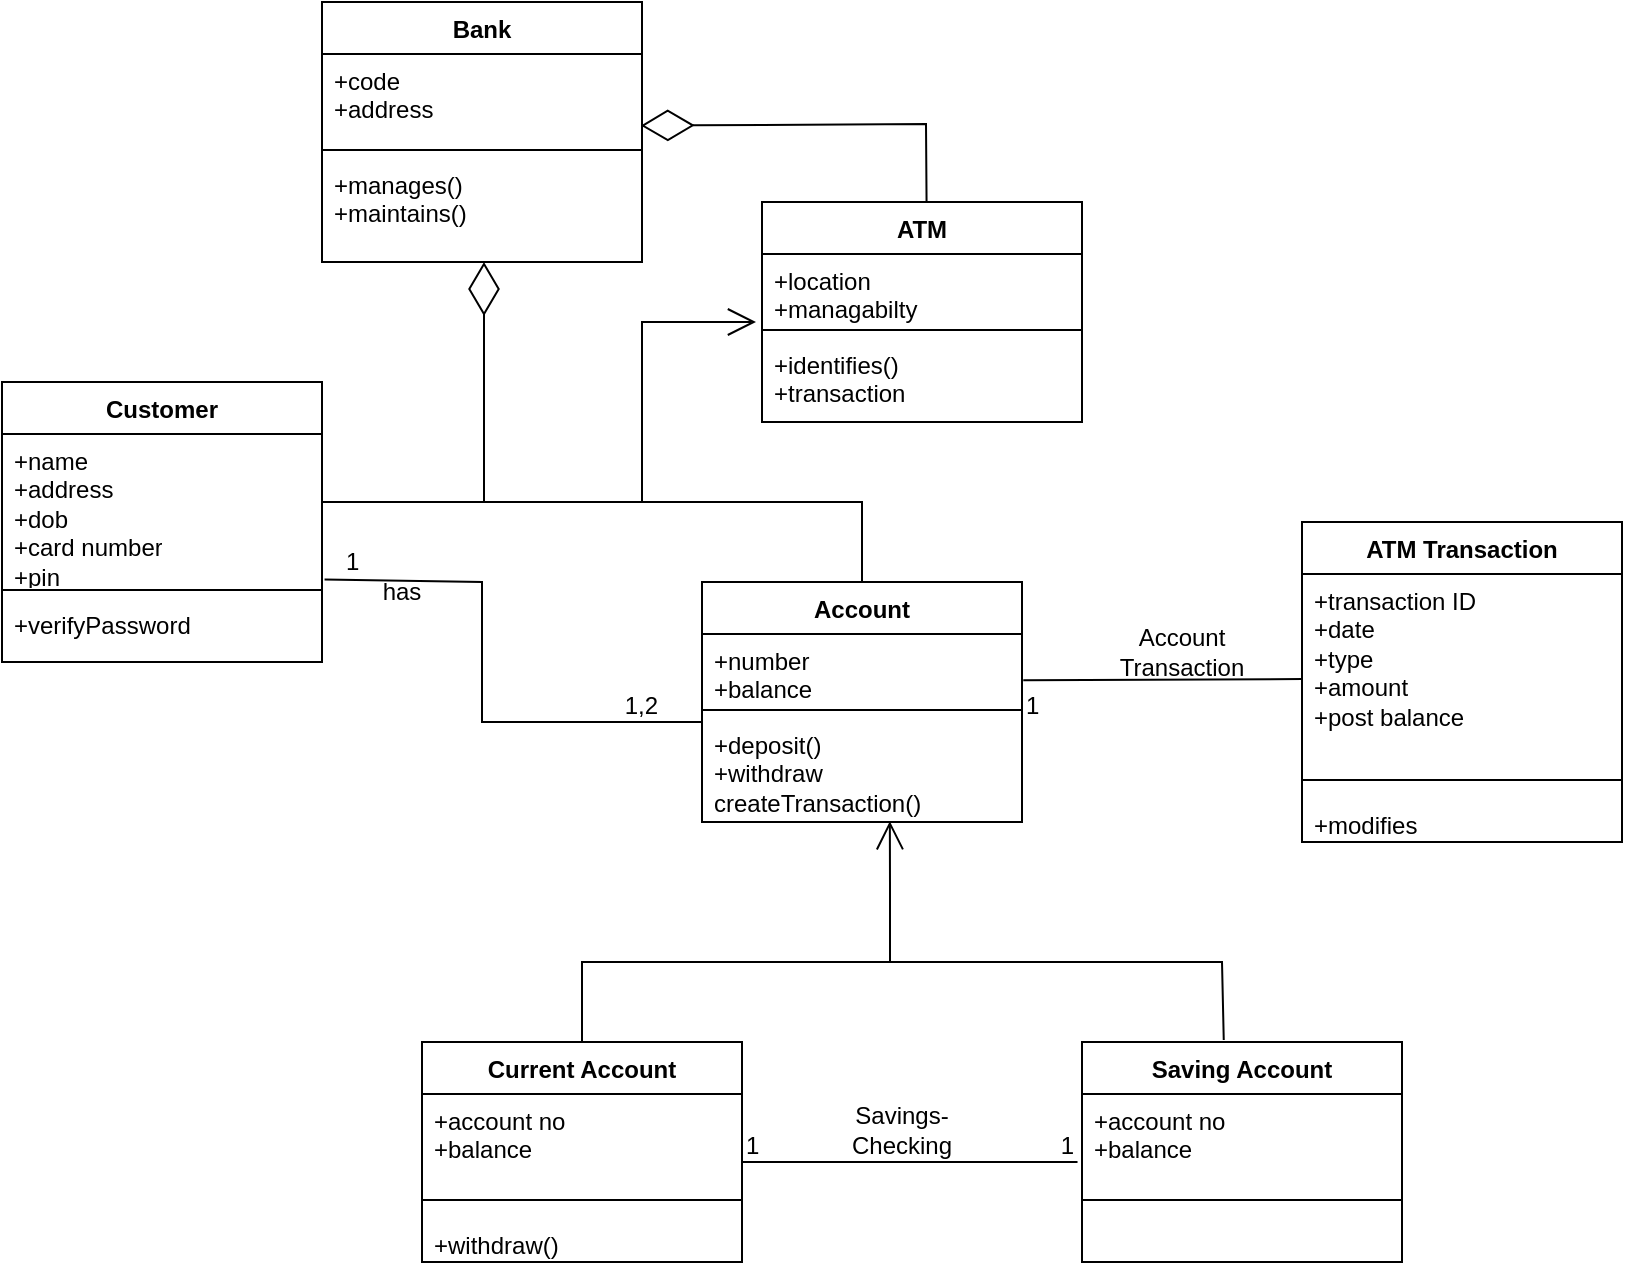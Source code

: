 <mxfile version="28.1.0">
  <diagram name="Page-1" id="JDQV7JlKgYoITzz3pqc2">
    <mxGraphModel dx="1147" dy="563" grid="1" gridSize="10" guides="1" tooltips="1" connect="1" arrows="1" fold="1" page="1" pageScale="1" pageWidth="850" pageHeight="1100" math="0" shadow="0">
      <root>
        <mxCell id="0" />
        <mxCell id="1" parent="0" />
        <mxCell id="pr6j3aNBwpCI1W8KptXL-4" value="Bank" style="swimlane;fontStyle=1;align=center;verticalAlign=top;childLayout=stackLayout;horizontal=1;startSize=26;horizontalStack=0;resizeParent=1;resizeParentMax=0;resizeLast=0;collapsible=1;marginBottom=0;whiteSpace=wrap;html=1;" vertex="1" parent="1">
          <mxGeometry x="190" y="40" width="160" height="130" as="geometry" />
        </mxCell>
        <mxCell id="pr6j3aNBwpCI1W8KptXL-5" value="+code&lt;div&gt;+address&lt;/div&gt;" style="text;strokeColor=none;fillColor=none;align=left;verticalAlign=top;spacingLeft=4;spacingRight=4;overflow=hidden;rotatable=0;points=[[0,0.5],[1,0.5]];portConstraint=eastwest;whiteSpace=wrap;html=1;" vertex="1" parent="pr6j3aNBwpCI1W8KptXL-4">
          <mxGeometry y="26" width="160" height="44" as="geometry" />
        </mxCell>
        <mxCell id="pr6j3aNBwpCI1W8KptXL-6" value="" style="line;strokeWidth=1;fillColor=none;align=left;verticalAlign=middle;spacingTop=-1;spacingLeft=3;spacingRight=3;rotatable=0;labelPosition=right;points=[];portConstraint=eastwest;strokeColor=inherit;" vertex="1" parent="pr6j3aNBwpCI1W8KptXL-4">
          <mxGeometry y="70" width="160" height="8" as="geometry" />
        </mxCell>
        <mxCell id="pr6j3aNBwpCI1W8KptXL-7" value="+manages()&lt;div&gt;+maintains()&lt;/div&gt;" style="text;strokeColor=none;fillColor=none;align=left;verticalAlign=top;spacingLeft=4;spacingRight=4;overflow=hidden;rotatable=0;points=[[0,0.5],[1,0.5]];portConstraint=eastwest;whiteSpace=wrap;html=1;" vertex="1" parent="pr6j3aNBwpCI1W8KptXL-4">
          <mxGeometry y="78" width="160" height="52" as="geometry" />
        </mxCell>
        <mxCell id="pr6j3aNBwpCI1W8KptXL-9" value="Customer" style="swimlane;fontStyle=1;align=center;verticalAlign=top;childLayout=stackLayout;horizontal=1;startSize=26;horizontalStack=0;resizeParent=1;resizeParentMax=0;resizeLast=0;collapsible=1;marginBottom=0;whiteSpace=wrap;html=1;" vertex="1" parent="1">
          <mxGeometry x="30" y="230" width="160" height="140" as="geometry" />
        </mxCell>
        <mxCell id="pr6j3aNBwpCI1W8KptXL-10" value="+name&lt;div&gt;+address&lt;/div&gt;&lt;div&gt;+dob&lt;/div&gt;&lt;div&gt;+card number&lt;/div&gt;&lt;div&gt;+pin&lt;/div&gt;" style="text;strokeColor=none;fillColor=none;align=left;verticalAlign=top;spacingLeft=4;spacingRight=4;overflow=hidden;rotatable=0;points=[[0,0.5],[1,0.5]];portConstraint=eastwest;whiteSpace=wrap;html=1;" vertex="1" parent="pr6j3aNBwpCI1W8KptXL-9">
          <mxGeometry y="26" width="160" height="74" as="geometry" />
        </mxCell>
        <mxCell id="pr6j3aNBwpCI1W8KptXL-11" value="" style="line;strokeWidth=1;fillColor=none;align=left;verticalAlign=middle;spacingTop=-1;spacingLeft=3;spacingRight=3;rotatable=0;labelPosition=right;points=[];portConstraint=eastwest;strokeColor=inherit;" vertex="1" parent="pr6j3aNBwpCI1W8KptXL-9">
          <mxGeometry y="100" width="160" height="8" as="geometry" />
        </mxCell>
        <mxCell id="pr6j3aNBwpCI1W8KptXL-12" value="+verifyPassword" style="text;strokeColor=none;fillColor=none;align=left;verticalAlign=top;spacingLeft=4;spacingRight=4;overflow=hidden;rotatable=0;points=[[0,0.5],[1,0.5]];portConstraint=eastwest;whiteSpace=wrap;html=1;" vertex="1" parent="pr6j3aNBwpCI1W8KptXL-9">
          <mxGeometry y="108" width="160" height="32" as="geometry" />
        </mxCell>
        <mxCell id="pr6j3aNBwpCI1W8KptXL-17" value="ATM" style="swimlane;fontStyle=1;align=center;verticalAlign=top;childLayout=stackLayout;horizontal=1;startSize=26;horizontalStack=0;resizeParent=1;resizeParentMax=0;resizeLast=0;collapsible=1;marginBottom=0;whiteSpace=wrap;html=1;" vertex="1" parent="1">
          <mxGeometry x="410" y="140" width="160" height="110" as="geometry" />
        </mxCell>
        <mxCell id="pr6j3aNBwpCI1W8KptXL-18" value="+location&lt;div&gt;+managabilty&lt;/div&gt;" style="text;strokeColor=none;fillColor=none;align=left;verticalAlign=top;spacingLeft=4;spacingRight=4;overflow=hidden;rotatable=0;points=[[0,0.5],[1,0.5]];portConstraint=eastwest;whiteSpace=wrap;html=1;" vertex="1" parent="pr6j3aNBwpCI1W8KptXL-17">
          <mxGeometry y="26" width="160" height="34" as="geometry" />
        </mxCell>
        <mxCell id="pr6j3aNBwpCI1W8KptXL-19" value="" style="line;strokeWidth=1;fillColor=none;align=left;verticalAlign=middle;spacingTop=-1;spacingLeft=3;spacingRight=3;rotatable=0;labelPosition=right;points=[];portConstraint=eastwest;strokeColor=inherit;" vertex="1" parent="pr6j3aNBwpCI1W8KptXL-17">
          <mxGeometry y="60" width="160" height="8" as="geometry" />
        </mxCell>
        <mxCell id="pr6j3aNBwpCI1W8KptXL-20" value="+identifies()&lt;div&gt;+transaction&lt;/div&gt;" style="text;strokeColor=none;fillColor=none;align=left;verticalAlign=top;spacingLeft=4;spacingRight=4;overflow=hidden;rotatable=0;points=[[0,0.5],[1,0.5]];portConstraint=eastwest;whiteSpace=wrap;html=1;" vertex="1" parent="pr6j3aNBwpCI1W8KptXL-17">
          <mxGeometry y="68" width="160" height="42" as="geometry" />
        </mxCell>
        <mxCell id="pr6j3aNBwpCI1W8KptXL-39" value="" style="endArrow=diamondThin;endFill=0;endSize=24;html=1;rounded=0;exitX=0.533;exitY=-0.011;exitDx=0;exitDy=0;exitPerimeter=0;entryX=1.015;entryY=0.791;entryDx=0;entryDy=0;entryPerimeter=0;" edge="1" parent="1">
          <mxGeometry width="160" relative="1" as="geometry">
            <mxPoint x="492.28" y="139.79" as="sourcePoint" />
            <mxPoint x="349.4" y="101.804" as="targetPoint" />
            <Array as="points">
              <mxPoint x="492" y="101" />
            </Array>
          </mxGeometry>
        </mxCell>
        <mxCell id="pr6j3aNBwpCI1W8KptXL-44" value="" style="endArrow=diamondThin;endFill=0;endSize=24;html=1;rounded=0;" edge="1" parent="1">
          <mxGeometry width="160" relative="1" as="geometry">
            <mxPoint x="271" y="290" as="sourcePoint" />
            <mxPoint x="271" y="170" as="targetPoint" />
          </mxGeometry>
        </mxCell>
        <mxCell id="pr6j3aNBwpCI1W8KptXL-47" value="" style="endArrow=open;endFill=1;endSize=12;html=1;rounded=0;" edge="1" parent="1">
          <mxGeometry width="160" relative="1" as="geometry">
            <mxPoint x="190" y="290" as="sourcePoint" />
            <mxPoint x="407" y="200" as="targetPoint" />
            <Array as="points">
              <mxPoint x="350" y="290" />
              <mxPoint x="350" y="200" />
            </Array>
          </mxGeometry>
        </mxCell>
        <mxCell id="pr6j3aNBwpCI1W8KptXL-52" value="Account" style="swimlane;fontStyle=1;align=center;verticalAlign=top;childLayout=stackLayout;horizontal=1;startSize=26;horizontalStack=0;resizeParent=1;resizeParentMax=0;resizeLast=0;collapsible=1;marginBottom=0;whiteSpace=wrap;html=1;" vertex="1" parent="1">
          <mxGeometry x="380" y="330" width="160" height="120" as="geometry" />
        </mxCell>
        <mxCell id="pr6j3aNBwpCI1W8KptXL-53" value="+number&lt;div&gt;+balance&lt;/div&gt;" style="text;strokeColor=none;fillColor=none;align=left;verticalAlign=top;spacingLeft=4;spacingRight=4;overflow=hidden;rotatable=0;points=[[0,0.5],[1,0.5]];portConstraint=eastwest;whiteSpace=wrap;html=1;" vertex="1" parent="pr6j3aNBwpCI1W8KptXL-52">
          <mxGeometry y="26" width="160" height="34" as="geometry" />
        </mxCell>
        <mxCell id="pr6j3aNBwpCI1W8KptXL-54" value="" style="line;strokeWidth=1;fillColor=none;align=left;verticalAlign=middle;spacingTop=-1;spacingLeft=3;spacingRight=3;rotatable=0;labelPosition=right;points=[];portConstraint=eastwest;strokeColor=inherit;" vertex="1" parent="pr6j3aNBwpCI1W8KptXL-52">
          <mxGeometry y="60" width="160" height="8" as="geometry" />
        </mxCell>
        <mxCell id="pr6j3aNBwpCI1W8KptXL-55" value="+deposit()&lt;div&gt;+withdraw&lt;/div&gt;&lt;div&gt;createTransaction()&lt;/div&gt;" style="text;strokeColor=none;fillColor=none;align=left;verticalAlign=top;spacingLeft=4;spacingRight=4;overflow=hidden;rotatable=0;points=[[0,0.5],[1,0.5]];portConstraint=eastwest;whiteSpace=wrap;html=1;" vertex="1" parent="pr6j3aNBwpCI1W8KptXL-52">
          <mxGeometry y="68" width="160" height="52" as="geometry" />
        </mxCell>
        <mxCell id="pr6j3aNBwpCI1W8KptXL-65" value="" style="endArrow=none;html=1;rounded=0;entryX=0.5;entryY=0;entryDx=0;entryDy=0;" edge="1" parent="1" target="pr6j3aNBwpCI1W8KptXL-52">
          <mxGeometry relative="1" as="geometry">
            <mxPoint x="350" y="290" as="sourcePoint" />
            <mxPoint x="510" y="290" as="targetPoint" />
            <Array as="points">
              <mxPoint x="460" y="290" />
            </Array>
          </mxGeometry>
        </mxCell>
        <mxCell id="pr6j3aNBwpCI1W8KptXL-66" value="ATM Transaction" style="swimlane;fontStyle=1;align=center;verticalAlign=top;childLayout=stackLayout;horizontal=1;startSize=26;horizontalStack=0;resizeParent=1;resizeParentMax=0;resizeLast=0;collapsible=1;marginBottom=0;whiteSpace=wrap;html=1;" vertex="1" parent="1">
          <mxGeometry x="680" y="300" width="160" height="160" as="geometry" />
        </mxCell>
        <mxCell id="pr6j3aNBwpCI1W8KptXL-67" value="+transaction ID&lt;div&gt;+date&lt;/div&gt;&lt;div&gt;+type&lt;/div&gt;&lt;div&gt;+amount&lt;/div&gt;&lt;div&gt;+post balance&lt;/div&gt;" style="text;strokeColor=none;fillColor=none;align=left;verticalAlign=top;spacingLeft=4;spacingRight=4;overflow=hidden;rotatable=0;points=[[0,0.5],[1,0.5]];portConstraint=eastwest;whiteSpace=wrap;html=1;" vertex="1" parent="pr6j3aNBwpCI1W8KptXL-66">
          <mxGeometry y="26" width="160" height="94" as="geometry" />
        </mxCell>
        <mxCell id="pr6j3aNBwpCI1W8KptXL-68" value="" style="line;strokeWidth=1;fillColor=none;align=left;verticalAlign=middle;spacingTop=-1;spacingLeft=3;spacingRight=3;rotatable=0;labelPosition=right;points=[];portConstraint=eastwest;strokeColor=inherit;" vertex="1" parent="pr6j3aNBwpCI1W8KptXL-66">
          <mxGeometry y="120" width="160" height="18" as="geometry" />
        </mxCell>
        <mxCell id="pr6j3aNBwpCI1W8KptXL-69" value="+modifies" style="text;strokeColor=none;fillColor=none;align=left;verticalAlign=top;spacingLeft=4;spacingRight=4;overflow=hidden;rotatable=0;points=[[0,0.5],[1,0.5]];portConstraint=eastwest;whiteSpace=wrap;html=1;" vertex="1" parent="pr6j3aNBwpCI1W8KptXL-66">
          <mxGeometry y="138" width="160" height="22" as="geometry" />
        </mxCell>
        <mxCell id="pr6j3aNBwpCI1W8KptXL-71" value="" style="endArrow=none;html=1;rounded=0;exitX=1.004;exitY=0.679;exitDx=0;exitDy=0;exitPerimeter=0;entryX=0.002;entryY=0.559;entryDx=0;entryDy=0;entryPerimeter=0;" edge="1" parent="1" source="pr6j3aNBwpCI1W8KptXL-53" target="pr6j3aNBwpCI1W8KptXL-67">
          <mxGeometry relative="1" as="geometry">
            <mxPoint x="550" y="390" as="sourcePoint" />
            <mxPoint x="610" y="379.74" as="targetPoint" />
          </mxGeometry>
        </mxCell>
        <mxCell id="pr6j3aNBwpCI1W8KptXL-72" value="Account Transaction" style="text;html=1;align=center;verticalAlign=middle;whiteSpace=wrap;rounded=0;" vertex="1" parent="1">
          <mxGeometry x="590" y="350" width="60" height="30" as="geometry" />
        </mxCell>
        <mxCell id="pr6j3aNBwpCI1W8KptXL-80" value="Current Account" style="swimlane;fontStyle=1;align=center;verticalAlign=top;childLayout=stackLayout;horizontal=1;startSize=26;horizontalStack=0;resizeParent=1;resizeParentMax=0;resizeLast=0;collapsible=1;marginBottom=0;whiteSpace=wrap;html=1;" vertex="1" parent="1">
          <mxGeometry x="240" y="560" width="160" height="110" as="geometry" />
        </mxCell>
        <mxCell id="pr6j3aNBwpCI1W8KptXL-81" value="+account no&lt;br&gt;+balance" style="text;strokeColor=none;fillColor=none;align=left;verticalAlign=top;spacingLeft=4;spacingRight=4;overflow=hidden;rotatable=0;points=[[0,0.5],[1,0.5]];portConstraint=eastwest;whiteSpace=wrap;html=1;" vertex="1" parent="pr6j3aNBwpCI1W8KptXL-80">
          <mxGeometry y="26" width="160" height="44" as="geometry" />
        </mxCell>
        <mxCell id="pr6j3aNBwpCI1W8KptXL-82" value="" style="line;strokeWidth=1;fillColor=none;align=left;verticalAlign=middle;spacingTop=-1;spacingLeft=3;spacingRight=3;rotatable=0;labelPosition=right;points=[];portConstraint=eastwest;strokeColor=inherit;" vertex="1" parent="pr6j3aNBwpCI1W8KptXL-80">
          <mxGeometry y="70" width="160" height="18" as="geometry" />
        </mxCell>
        <mxCell id="pr6j3aNBwpCI1W8KptXL-83" value="+withdraw()" style="text;strokeColor=none;fillColor=none;align=left;verticalAlign=top;spacingLeft=4;spacingRight=4;overflow=hidden;rotatable=0;points=[[0,0.5],[1,0.5]];portConstraint=eastwest;whiteSpace=wrap;html=1;" vertex="1" parent="pr6j3aNBwpCI1W8KptXL-80">
          <mxGeometry y="88" width="160" height="22" as="geometry" />
        </mxCell>
        <mxCell id="pr6j3aNBwpCI1W8KptXL-89" value="Saving Account" style="swimlane;fontStyle=1;align=center;verticalAlign=top;childLayout=stackLayout;horizontal=1;startSize=26;horizontalStack=0;resizeParent=1;resizeParentMax=0;resizeLast=0;collapsible=1;marginBottom=0;whiteSpace=wrap;html=1;" vertex="1" parent="1">
          <mxGeometry x="570" y="560" width="160" height="110" as="geometry" />
        </mxCell>
        <mxCell id="pr6j3aNBwpCI1W8KptXL-90" value="+account no&lt;br&gt;+balance" style="text;strokeColor=none;fillColor=none;align=left;verticalAlign=top;spacingLeft=4;spacingRight=4;overflow=hidden;rotatable=0;points=[[0,0.5],[1,0.5]];portConstraint=eastwest;whiteSpace=wrap;html=1;" vertex="1" parent="pr6j3aNBwpCI1W8KptXL-89">
          <mxGeometry y="26" width="160" height="44" as="geometry" />
        </mxCell>
        <mxCell id="pr6j3aNBwpCI1W8KptXL-91" value="&#xa;" style="line;strokeWidth=1;fillColor=none;align=left;verticalAlign=middle;spacingTop=-1;spacingLeft=3;spacingRight=3;rotatable=0;labelPosition=right;points=[];portConstraint=eastwest;strokeColor=inherit;" vertex="1" parent="pr6j3aNBwpCI1W8KptXL-89">
          <mxGeometry y="70" width="160" height="18" as="geometry" />
        </mxCell>
        <mxCell id="pr6j3aNBwpCI1W8KptXL-109" value="&lt;div&gt;&lt;br&gt;&lt;/div&gt;" style="text;strokeColor=none;fillColor=none;align=left;verticalAlign=top;spacingLeft=4;spacingRight=4;overflow=hidden;rotatable=0;points=[[0,0.5],[1,0.5]];portConstraint=eastwest;whiteSpace=wrap;html=1;" vertex="1" parent="pr6j3aNBwpCI1W8KptXL-89">
          <mxGeometry y="88" width="160" height="22" as="geometry" />
        </mxCell>
        <mxCell id="pr6j3aNBwpCI1W8KptXL-93" value="" style="endArrow=none;html=1;rounded=0;entryX=-0.014;entryY=0.774;entryDx=0;entryDy=0;entryPerimeter=0;" edge="1" parent="1" target="pr6j3aNBwpCI1W8KptXL-90">
          <mxGeometry relative="1" as="geometry">
            <mxPoint x="400" y="620" as="sourcePoint" />
            <mxPoint x="560" y="620" as="targetPoint" />
          </mxGeometry>
        </mxCell>
        <mxCell id="pr6j3aNBwpCI1W8KptXL-94" value="1" style="resizable=0;html=1;whiteSpace=wrap;align=left;verticalAlign=bottom;" connectable="0" vertex="1" parent="pr6j3aNBwpCI1W8KptXL-93">
          <mxGeometry x="-1" relative="1" as="geometry" />
        </mxCell>
        <mxCell id="pr6j3aNBwpCI1W8KptXL-95" value="1" style="resizable=0;html=1;whiteSpace=wrap;align=right;verticalAlign=bottom;" connectable="0" vertex="1" parent="pr6j3aNBwpCI1W8KptXL-93">
          <mxGeometry x="1" relative="1" as="geometry" />
        </mxCell>
        <mxCell id="pr6j3aNBwpCI1W8KptXL-96" value="Savings-Checking" style="text;html=1;align=center;verticalAlign=middle;whiteSpace=wrap;rounded=0;" vertex="1" parent="1">
          <mxGeometry x="450" y="589" width="60" height="30" as="geometry" />
        </mxCell>
        <mxCell id="pr6j3aNBwpCI1W8KptXL-98" value="" style="endArrow=none;html=1;rounded=0;exitX=0.5;exitY=0;exitDx=0;exitDy=0;entryX=0.443;entryY=-0.009;entryDx=0;entryDy=0;entryPerimeter=0;" edge="1" parent="1" source="pr6j3aNBwpCI1W8KptXL-80" target="pr6j3aNBwpCI1W8KptXL-89">
          <mxGeometry relative="1" as="geometry">
            <mxPoint x="385" y="520" as="sourcePoint" />
            <mxPoint x="545" y="520" as="targetPoint" />
            <Array as="points">
              <mxPoint x="320" y="520" />
              <mxPoint x="640" y="520" />
            </Array>
          </mxGeometry>
        </mxCell>
        <mxCell id="pr6j3aNBwpCI1W8KptXL-103" value="" style="endArrow=open;endFill=1;endSize=12;html=1;rounded=0;entryX=0.587;entryY=0.992;entryDx=0;entryDy=0;entryPerimeter=0;" edge="1" parent="1" target="pr6j3aNBwpCI1W8KptXL-55">
          <mxGeometry width="160" relative="1" as="geometry">
            <mxPoint x="500" y="520" as="sourcePoint" />
            <mxPoint x="590" y="480" as="targetPoint" />
            <Array as="points">
              <mxPoint x="474" y="520" />
              <mxPoint x="474" y="480" />
            </Array>
          </mxGeometry>
        </mxCell>
        <mxCell id="pr6j3aNBwpCI1W8KptXL-104" value="" style="endArrow=none;html=1;rounded=0;entryX=-0.014;entryY=0.774;entryDx=0;entryDy=0;entryPerimeter=0;exitX=1.008;exitY=0.983;exitDx=0;exitDy=0;exitPerimeter=0;" edge="1" parent="1" source="pr6j3aNBwpCI1W8KptXL-10">
          <mxGeometry relative="1" as="geometry">
            <mxPoint x="212" y="400" as="sourcePoint" />
            <mxPoint x="380" y="400" as="targetPoint" />
            <Array as="points">
              <mxPoint x="270" y="330" />
              <mxPoint x="270" y="400" />
            </Array>
          </mxGeometry>
        </mxCell>
        <mxCell id="pr6j3aNBwpCI1W8KptXL-106" value="1,2" style="resizable=0;html=1;whiteSpace=wrap;align=right;verticalAlign=bottom;" connectable="0" vertex="1" parent="pr6j3aNBwpCI1W8KptXL-104">
          <mxGeometry x="1" relative="1" as="geometry">
            <mxPoint x="-20" as="offset" />
          </mxGeometry>
        </mxCell>
        <mxCell id="pr6j3aNBwpCI1W8KptXL-107" value="1" style="resizable=0;html=1;whiteSpace=wrap;align=left;verticalAlign=bottom;" connectable="0" vertex="1" parent="pr6j3aNBwpCI1W8KptXL-104">
          <mxGeometry x="-1" relative="1" as="geometry">
            <mxPoint x="9" as="offset" />
          </mxGeometry>
        </mxCell>
        <mxCell id="pr6j3aNBwpCI1W8KptXL-108" value="has" style="text;html=1;align=center;verticalAlign=middle;whiteSpace=wrap;rounded=0;" vertex="1" parent="1">
          <mxGeometry x="200" y="320" width="60" height="30" as="geometry" />
        </mxCell>
        <mxCell id="pr6j3aNBwpCI1W8KptXL-110" value="1" style="resizable=0;html=1;whiteSpace=wrap;align=left;verticalAlign=bottom;" connectable="0" vertex="1" parent="1">
          <mxGeometry x="540" y="400" as="geometry" />
        </mxCell>
      </root>
    </mxGraphModel>
  </diagram>
</mxfile>
